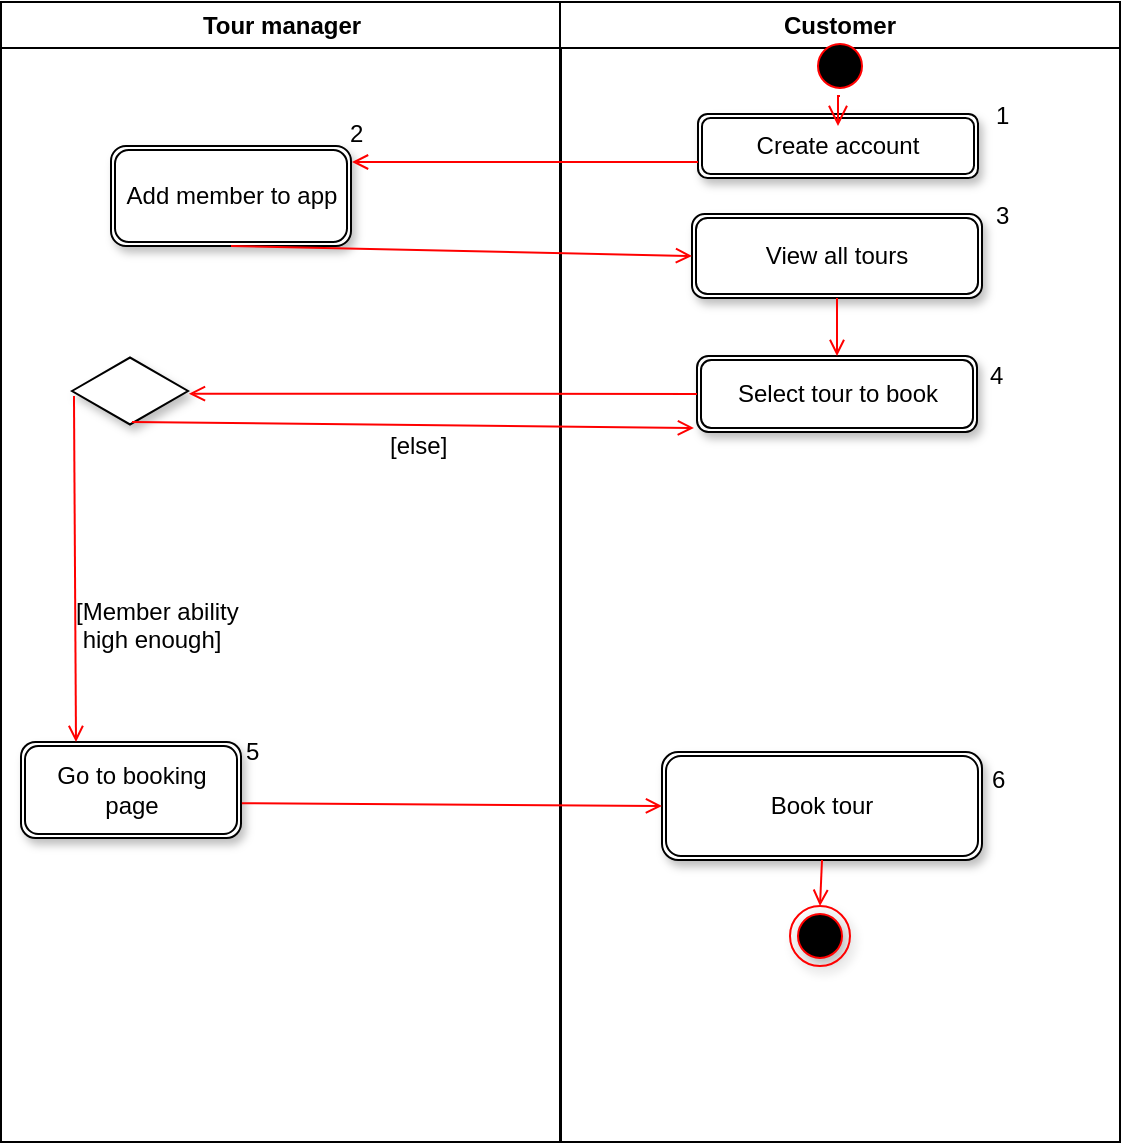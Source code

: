 <mxfile version="10.6.1"><diagram name="Page-1" id="e7e014a7-5840-1c2e-5031-d8a46d1fe8dd"><mxGraphModel dx="969" dy="573" grid="1" gridSize="10" guides="1" tooltips="1" connect="1" arrows="1" fold="1" page="1" pageScale="1" pageWidth="1169" pageHeight="826" background="#ffffff" math="0" shadow="0"><root><mxCell id="0"/><mxCell id="1" parent="0"/><mxCell id="2" value="Tour manager" style="swimlane;whiteSpace=wrap" parent="1" vertex="1"><mxGeometry x="164.5" y="128" width="280" height="570" as="geometry"/></mxCell><mxCell id="BD7M7ETiXFausbWV6QLy-42" value="Add member to app&lt;br&gt;" style="shape=ext;double=1;rounded=1;whiteSpace=wrap;html=1;shadow=1;" vertex="1" parent="2"><mxGeometry x="55" y="72" width="120" height="50" as="geometry"/></mxCell><mxCell id="BD7M7ETiXFausbWV6QLy-56" value="" style="html=1;whiteSpace=wrap;aspect=fixed;shape=isoRectangle;shadow=1;" vertex="1" parent="2"><mxGeometry x="35.5" y="177" width="58" height="35" as="geometry"/></mxCell><mxCell id="BD7M7ETiXFausbWV6QLy-58" value="Go to booking page" style="shape=ext;double=1;rounded=1;whiteSpace=wrap;html=1;shadow=1;" vertex="1" parent="2"><mxGeometry x="10" y="370" width="110" height="48" as="geometry"/></mxCell><mxCell id="BD7M7ETiXFausbWV6QLy-61" value="[else]" style="text;html=1;resizable=0;points=[];autosize=1;align=left;verticalAlign=top;spacingTop=-4;" vertex="1" parent="2"><mxGeometry x="192" y="212" width="40" height="20" as="geometry"/></mxCell><mxCell id="BD7M7ETiXFausbWV6QLy-66" value="2" style="text;html=1;resizable=0;points=[];autosize=1;align=left;verticalAlign=top;spacingTop=-4;" vertex="1" parent="2"><mxGeometry x="172" y="56" width="20" height="20" as="geometry"/></mxCell><mxCell id="BD7M7ETiXFausbWV6QLy-57" value="" style="endArrow=open;strokeColor=#FF0000;endFill=1;rounded=0;exitX=0.017;exitY=0.571;exitDx=0;exitDy=0;exitPerimeter=0;entryX=0.25;entryY=0;entryDx=0;entryDy=0;" edge="1" parent="2" source="BD7M7ETiXFausbWV6QLy-56" target="BD7M7ETiXFausbWV6QLy-58"><mxGeometry relative="1" as="geometry"><mxPoint x="359.5" y="181" as="sourcePoint"/><mxPoint x="111.5" y="292" as="targetPoint"/></mxGeometry></mxCell><mxCell id="BD7M7ETiXFausbWV6QLy-59" value="[Member ability&lt;br&gt;&amp;nbsp;high enough]" style="text;html=1;resizable=0;points=[];autosize=1;align=left;verticalAlign=top;spacingTop=-4;" vertex="1" parent="2"><mxGeometry x="35.5" y="295" width="100" height="30" as="geometry"/></mxCell><mxCell id="BD7M7ETiXFausbWV6QLy-71" value="5" style="text;html=1;resizable=0;points=[];autosize=1;align=left;verticalAlign=top;spacingTop=-4;" vertex="1" parent="2"><mxGeometry x="120" y="365" width="20" height="20" as="geometry"/></mxCell><mxCell id="3" value="Customer" style="swimlane;whiteSpace=wrap;startSize=23;" parent="1" vertex="1"><mxGeometry x="444" y="128" width="280" height="570" as="geometry"/></mxCell><mxCell id="BD7M7ETiXFausbWV6QLy-44" value="View all tours" style="shape=ext;double=1;rounded=1;whiteSpace=wrap;html=1;shadow=1;" vertex="1" parent="3"><mxGeometry x="66" y="106" width="145" height="42" as="geometry"/></mxCell><mxCell id="BD7M7ETiXFausbWV6QLy-52" value="Select tour to book" style="shape=ext;double=1;rounded=1;whiteSpace=wrap;html=1;shadow=1;" vertex="1" parent="3"><mxGeometry x="68.5" y="177" width="140" height="38" as="geometry"/></mxCell><mxCell id="20" value="" style="endArrow=open;strokeColor=#FF0000;endFill=1;rounded=0;exitX=0.5;exitY=1;exitDx=0;exitDy=0;entryX=0.5;entryY=0;entryDx=0;entryDy=0;" parent="3" source="BD7M7ETiXFausbWV6QLy-44" target="BD7M7ETiXFausbWV6QLy-52" edge="1"><mxGeometry relative="1" as="geometry"><mxPoint x="126" y="162" as="targetPoint"/></mxGeometry></mxCell><mxCell id="BD7M7ETiXFausbWV6QLy-70" value="Book tour" style="shape=ext;double=1;rounded=1;whiteSpace=wrap;html=1;shadow=1;" vertex="1" parent="3"><mxGeometry x="51" y="375" width="160" height="54" as="geometry"/></mxCell><mxCell id="BD7M7ETiXFausbWV6QLy-67" value="3" style="text;html=1;resizable=0;points=[];autosize=1;align=left;verticalAlign=top;spacingTop=-4;" vertex="1" parent="3"><mxGeometry x="216" y="97" width="20" height="20" as="geometry"/></mxCell><mxCell id="BD7M7ETiXFausbWV6QLy-72" value="Create account" style="shape=ext;double=1;rounded=1;whiteSpace=wrap;html=1;shadow=1;" vertex="1" parent="3"><mxGeometry x="69" y="56" width="140" height="32" as="geometry"/></mxCell><mxCell id="BD7M7ETiXFausbWV6QLy-65" value="1" style="text;html=1;resizable=0;points=[];autosize=1;align=left;verticalAlign=top;spacingTop=-4;" vertex="1" parent="3"><mxGeometry x="216" y="47" width="20" height="20" as="geometry"/></mxCell><mxCell id="BD7M7ETiXFausbWV6QLy-75" value="" style="ellipse;shape=startState;fillColor=#000000;strokeColor=#ff0000;" vertex="1" parent="3"><mxGeometry x="125" y="17" width="30" height="30" as="geometry"/></mxCell><mxCell id="6" value="" style="edgeStyle=elbowEdgeStyle;elbow=horizontal;verticalAlign=bottom;endArrow=open;endSize=8;strokeColor=#FF0000;endFill=1;rounded=0;exitX=0.5;exitY=1;exitDx=0;exitDy=0;" parent="3" source="BD7M7ETiXFausbWV6QLy-75" edge="1"><mxGeometry x="-179.5" y="40" as="geometry"><mxPoint x="139" y="62" as="targetPoint"/><mxPoint x="-164.5" y="62" as="sourcePoint"/><Array as="points"><mxPoint x="139" y="62"/></Array></mxGeometry></mxCell><mxCell id="BD7M7ETiXFausbWV6QLy-79" value="" style="ellipse;html=1;shape=endState;fillColor=#000000;strokeColor=#ff0000;shadow=1;" vertex="1" parent="3"><mxGeometry x="115" y="452" width="30" height="30" as="geometry"/></mxCell><mxCell id="BD7M7ETiXFausbWV6QLy-68" value="4" style="text;html=1;resizable=0;points=[];autosize=1;align=left;verticalAlign=top;spacingTop=-4;" vertex="1" parent="3"><mxGeometry x="213" y="177" width="20" height="20" as="geometry"/></mxCell><mxCell id="9" value="" style="endArrow=open;strokeColor=#FF0000;endFill=1;rounded=0;entryX=0;entryY=0.5;entryDx=0;entryDy=0;exitX=0.5;exitY=1;exitDx=0;exitDy=0;" parent="1" source="BD7M7ETiXFausbWV6QLy-42" target="BD7M7ETiXFausbWV6QLy-44" edge="1"><mxGeometry relative="1" as="geometry"><mxPoint x="279.5" y="288" as="sourcePoint"/><mxPoint x="465" y="263" as="targetPoint"/></mxGeometry></mxCell><mxCell id="BD7M7ETiXFausbWV6QLy-53" value="" style="endArrow=open;strokeColor=#FF0000;endFill=1;rounded=0;exitX=0;exitY=0.5;exitDx=0;exitDy=0;entryX=1.008;entryY=0.538;entryDx=0;entryDy=0;entryPerimeter=0;" edge="1" parent="1" source="BD7M7ETiXFausbWV6QLy-52" target="BD7M7ETiXFausbWV6QLy-56"><mxGeometry relative="1" as="geometry"><mxPoint x="350" y="235" as="sourcePoint"/><mxPoint x="360" y="320" as="targetPoint"/></mxGeometry></mxCell><mxCell id="BD7M7ETiXFausbWV6QLy-69" value="" style="endArrow=open;strokeColor=#FF0000;endFill=1;rounded=0;exitX=1.004;exitY=0.638;exitDx=0;exitDy=0;exitPerimeter=0;entryX=0;entryY=0.5;entryDx=0;entryDy=0;" edge="1" parent="1" source="BD7M7ETiXFausbWV6QLy-58" target="BD7M7ETiXFausbWV6QLy-70"><mxGeometry relative="1" as="geometry"><mxPoint x="524" y="309" as="sourcePoint"/><mxPoint x="490" y="461" as="targetPoint"/></mxGeometry></mxCell><mxCell id="BD7M7ETiXFausbWV6QLy-74" value="" style="endArrow=open;strokeColor=#FF0000;endFill=1;rounded=0;exitX=0;exitY=0.75;exitDx=0;exitDy=0;" edge="1" parent="1" source="BD7M7ETiXFausbWV6QLy-72"><mxGeometry relative="1" as="geometry"><mxPoint x="350" y="235" as="sourcePoint"/><mxPoint x="340" y="208" as="targetPoint"/></mxGeometry></mxCell><mxCell id="BD7M7ETiXFausbWV6QLy-78" value="" style="endArrow=open;strokeColor=#FF0000;endFill=1;rounded=0;exitX=0.5;exitY=1;exitDx=0;exitDy=0;" edge="1" parent="1" source="BD7M7ETiXFausbWV6QLy-70"><mxGeometry relative="1" as="geometry"><mxPoint x="346" y="471" as="sourcePoint"/><mxPoint x="574" y="580" as="targetPoint"/></mxGeometry></mxCell><mxCell id="BD7M7ETiXFausbWV6QLy-60" value="" style="endArrow=open;strokeColor=#FF0000;endFill=1;rounded=0;entryX=-0.011;entryY=0.947;entryDx=0;entryDy=0;entryPerimeter=0;exitX=0.517;exitY=0.943;exitDx=0;exitDy=0;exitPerimeter=0;" edge="1" parent="1" source="BD7M7ETiXFausbWV6QLy-56" target="BD7M7ETiXFausbWV6QLy-52"><mxGeometry relative="1" as="geometry"><mxPoint x="240" y="339" as="sourcePoint"/><mxPoint x="353" y="358" as="targetPoint"/></mxGeometry></mxCell><mxCell id="BD7M7ETiXFausbWV6QLy-85" value="6" style="text;html=1;resizable=0;points=[];autosize=1;align=left;verticalAlign=top;spacingTop=-4;" vertex="1" parent="1"><mxGeometry x="658" y="507" width="20" height="20" as="geometry"/></mxCell></root></mxGraphModel></diagram></mxfile>